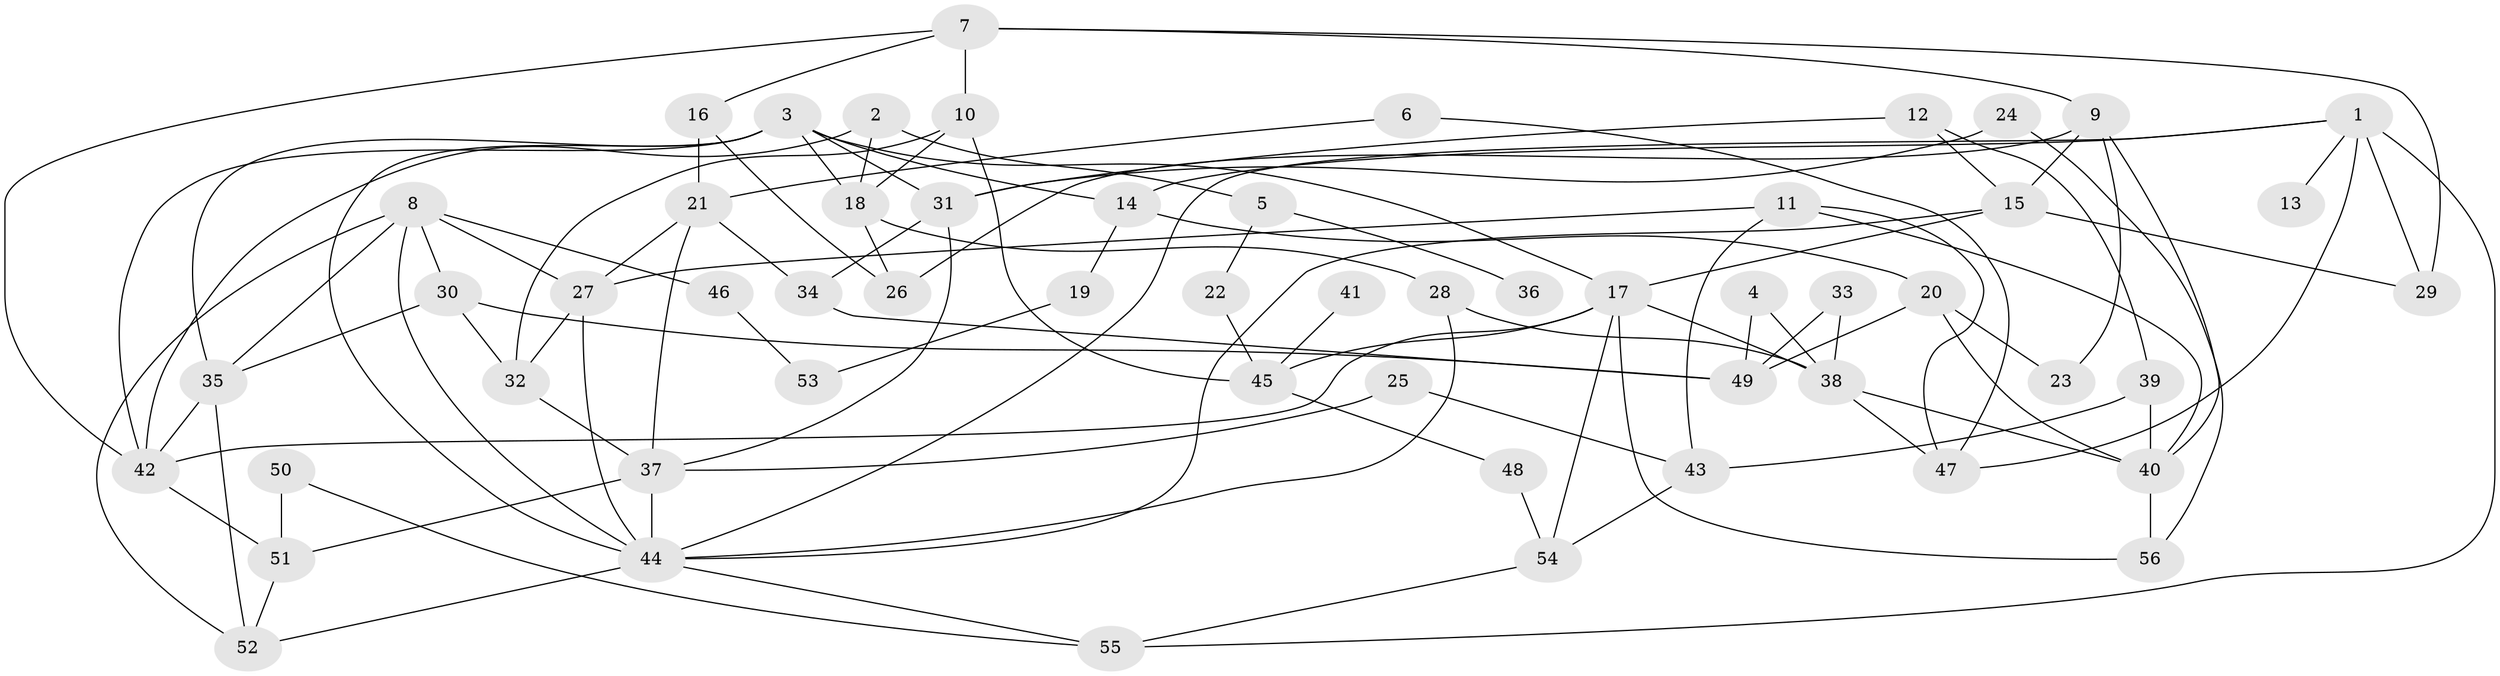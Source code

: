 // original degree distribution, {6: 0.044642857142857144, 7: 0.017857142857142856, 5: 0.05357142857142857, 8: 0.017857142857142856, 3: 0.21428571428571427, 2: 0.2857142857142857, 4: 0.1875, 1: 0.17857142857142858}
// Generated by graph-tools (version 1.1) at 2025/36/03/04/25 23:36:08]
// undirected, 56 vertices, 107 edges
graph export_dot {
  node [color=gray90,style=filled];
  1;
  2;
  3;
  4;
  5;
  6;
  7;
  8;
  9;
  10;
  11;
  12;
  13;
  14;
  15;
  16;
  17;
  18;
  19;
  20;
  21;
  22;
  23;
  24;
  25;
  26;
  27;
  28;
  29;
  30;
  31;
  32;
  33;
  34;
  35;
  36;
  37;
  38;
  39;
  40;
  41;
  42;
  43;
  44;
  45;
  46;
  47;
  48;
  49;
  50;
  51;
  52;
  53;
  54;
  55;
  56;
  1 -- 13 [weight=1.0];
  1 -- 14 [weight=1.0];
  1 -- 29 [weight=1.0];
  1 -- 44 [weight=1.0];
  1 -- 47 [weight=2.0];
  1 -- 55 [weight=1.0];
  2 -- 5 [weight=1.0];
  2 -- 18 [weight=1.0];
  2 -- 42 [weight=2.0];
  3 -- 14 [weight=1.0];
  3 -- 17 [weight=1.0];
  3 -- 18 [weight=1.0];
  3 -- 31 [weight=1.0];
  3 -- 35 [weight=1.0];
  3 -- 42 [weight=1.0];
  3 -- 44 [weight=1.0];
  4 -- 38 [weight=1.0];
  4 -- 49 [weight=1.0];
  5 -- 22 [weight=1.0];
  5 -- 36 [weight=1.0];
  6 -- 21 [weight=1.0];
  6 -- 47 [weight=1.0];
  7 -- 9 [weight=1.0];
  7 -- 10 [weight=1.0];
  7 -- 16 [weight=1.0];
  7 -- 29 [weight=1.0];
  7 -- 42 [weight=1.0];
  8 -- 27 [weight=1.0];
  8 -- 30 [weight=1.0];
  8 -- 35 [weight=1.0];
  8 -- 44 [weight=1.0];
  8 -- 46 [weight=1.0];
  8 -- 52 [weight=1.0];
  9 -- 15 [weight=1.0];
  9 -- 23 [weight=1.0];
  9 -- 26 [weight=1.0];
  9 -- 40 [weight=1.0];
  10 -- 18 [weight=1.0];
  10 -- 32 [weight=1.0];
  10 -- 45 [weight=1.0];
  11 -- 27 [weight=1.0];
  11 -- 40 [weight=1.0];
  11 -- 43 [weight=1.0];
  11 -- 47 [weight=1.0];
  12 -- 15 [weight=1.0];
  12 -- 31 [weight=1.0];
  12 -- 39 [weight=1.0];
  14 -- 19 [weight=1.0];
  14 -- 20 [weight=1.0];
  15 -- 17 [weight=1.0];
  15 -- 29 [weight=1.0];
  15 -- 44 [weight=1.0];
  16 -- 21 [weight=1.0];
  16 -- 26 [weight=1.0];
  17 -- 38 [weight=1.0];
  17 -- 42 [weight=1.0];
  17 -- 45 [weight=1.0];
  17 -- 54 [weight=1.0];
  17 -- 56 [weight=1.0];
  18 -- 26 [weight=1.0];
  18 -- 28 [weight=1.0];
  19 -- 53 [weight=1.0];
  20 -- 23 [weight=1.0];
  20 -- 40 [weight=1.0];
  20 -- 49 [weight=1.0];
  21 -- 27 [weight=1.0];
  21 -- 34 [weight=1.0];
  21 -- 37 [weight=1.0];
  22 -- 45 [weight=1.0];
  24 -- 31 [weight=1.0];
  24 -- 56 [weight=1.0];
  25 -- 37 [weight=1.0];
  25 -- 43 [weight=1.0];
  27 -- 32 [weight=1.0];
  27 -- 44 [weight=1.0];
  28 -- 38 [weight=1.0];
  28 -- 44 [weight=1.0];
  30 -- 32 [weight=1.0];
  30 -- 35 [weight=1.0];
  30 -- 49 [weight=1.0];
  31 -- 34 [weight=1.0];
  31 -- 37 [weight=1.0];
  32 -- 37 [weight=1.0];
  33 -- 38 [weight=1.0];
  33 -- 49 [weight=1.0];
  34 -- 49 [weight=1.0];
  35 -- 42 [weight=1.0];
  35 -- 52 [weight=1.0];
  37 -- 44 [weight=1.0];
  37 -- 51 [weight=1.0];
  38 -- 40 [weight=1.0];
  38 -- 47 [weight=1.0];
  39 -- 40 [weight=1.0];
  39 -- 43 [weight=1.0];
  40 -- 56 [weight=1.0];
  41 -- 45 [weight=1.0];
  42 -- 51 [weight=1.0];
  43 -- 54 [weight=1.0];
  44 -- 52 [weight=1.0];
  44 -- 55 [weight=1.0];
  45 -- 48 [weight=1.0];
  46 -- 53 [weight=1.0];
  48 -- 54 [weight=1.0];
  50 -- 51 [weight=1.0];
  50 -- 55 [weight=1.0];
  51 -- 52 [weight=1.0];
  54 -- 55 [weight=1.0];
}
